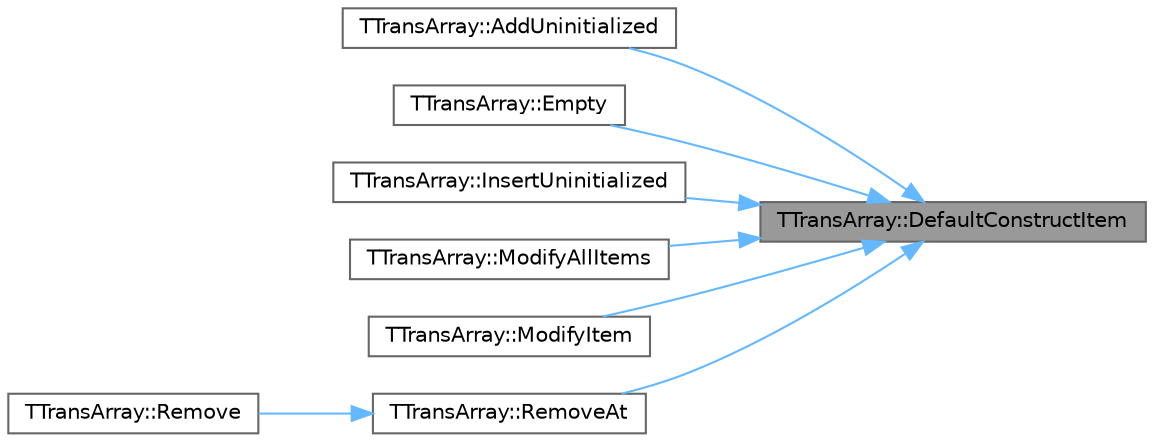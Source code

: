 digraph "TTransArray::DefaultConstructItem"
{
 // INTERACTIVE_SVG=YES
 // LATEX_PDF_SIZE
  bgcolor="transparent";
  edge [fontname=Helvetica,fontsize=10,labelfontname=Helvetica,labelfontsize=10];
  node [fontname=Helvetica,fontsize=10,shape=box,height=0.2,width=0.4];
  rankdir="RL";
  Node1 [id="Node000001",label="TTransArray::DefaultConstructItem",height=0.2,width=0.4,color="gray40", fillcolor="grey60", style="filled", fontcolor="black",tooltip=" "];
  Node1 -> Node2 [id="edge1_Node000001_Node000002",dir="back",color="steelblue1",style="solid",tooltip=" "];
  Node2 [id="Node000002",label="TTransArray::AddUninitialized",height=0.2,width=0.4,color="grey40", fillcolor="white", style="filled",URL="$df/d41/classTTransArray.html#adba314c437a047de465f8a02b1e1d324",tooltip=" "];
  Node1 -> Node3 [id="edge2_Node000001_Node000003",dir="back",color="steelblue1",style="solid",tooltip=" "];
  Node3 [id="Node000003",label="TTransArray::Empty",height=0.2,width=0.4,color="grey40", fillcolor="white", style="filled",URL="$df/d41/classTTransArray.html#ad5878482650c8411ea48f262c9213b03",tooltip=" "];
  Node1 -> Node4 [id="edge3_Node000001_Node000004",dir="back",color="steelblue1",style="solid",tooltip=" "];
  Node4 [id="Node000004",label="TTransArray::InsertUninitialized",height=0.2,width=0.4,color="grey40", fillcolor="white", style="filled",URL="$df/d41/classTTransArray.html#a8e1f85a04fde4f0400573506419e4ee8",tooltip=" "];
  Node1 -> Node5 [id="edge4_Node000001_Node000005",dir="back",color="steelblue1",style="solid",tooltip=" "];
  Node5 [id="Node000005",label="TTransArray::ModifyAllItems",height=0.2,width=0.4,color="grey40", fillcolor="white", style="filled",URL="$df/d41/classTTransArray.html#a340629a2dbbe7b2dbcf7b994a8c5ef1c",tooltip=" "];
  Node1 -> Node6 [id="edge5_Node000001_Node000006",dir="back",color="steelblue1",style="solid",tooltip=" "];
  Node6 [id="Node000006",label="TTransArray::ModifyItem",height=0.2,width=0.4,color="grey40", fillcolor="white", style="filled",URL="$df/d41/classTTransArray.html#ae5d45ef054beda4c4d16c76ac691fa2a",tooltip=" "];
  Node1 -> Node7 [id="edge6_Node000001_Node000007",dir="back",color="steelblue1",style="solid",tooltip=" "];
  Node7 [id="Node000007",label="TTransArray::RemoveAt",height=0.2,width=0.4,color="grey40", fillcolor="white", style="filled",URL="$df/d41/classTTransArray.html#afe2eeb9bb477610e38139a3edaa73ff5",tooltip=" "];
  Node7 -> Node8 [id="edge7_Node000007_Node000008",dir="back",color="steelblue1",style="solid",tooltip=" "];
  Node8 [id="Node000008",label="TTransArray::Remove",height=0.2,width=0.4,color="grey40", fillcolor="white", style="filled",URL="$df/d41/classTTransArray.html#a9f6d93de932bb40dddc3774985688e52",tooltip=" "];
}
